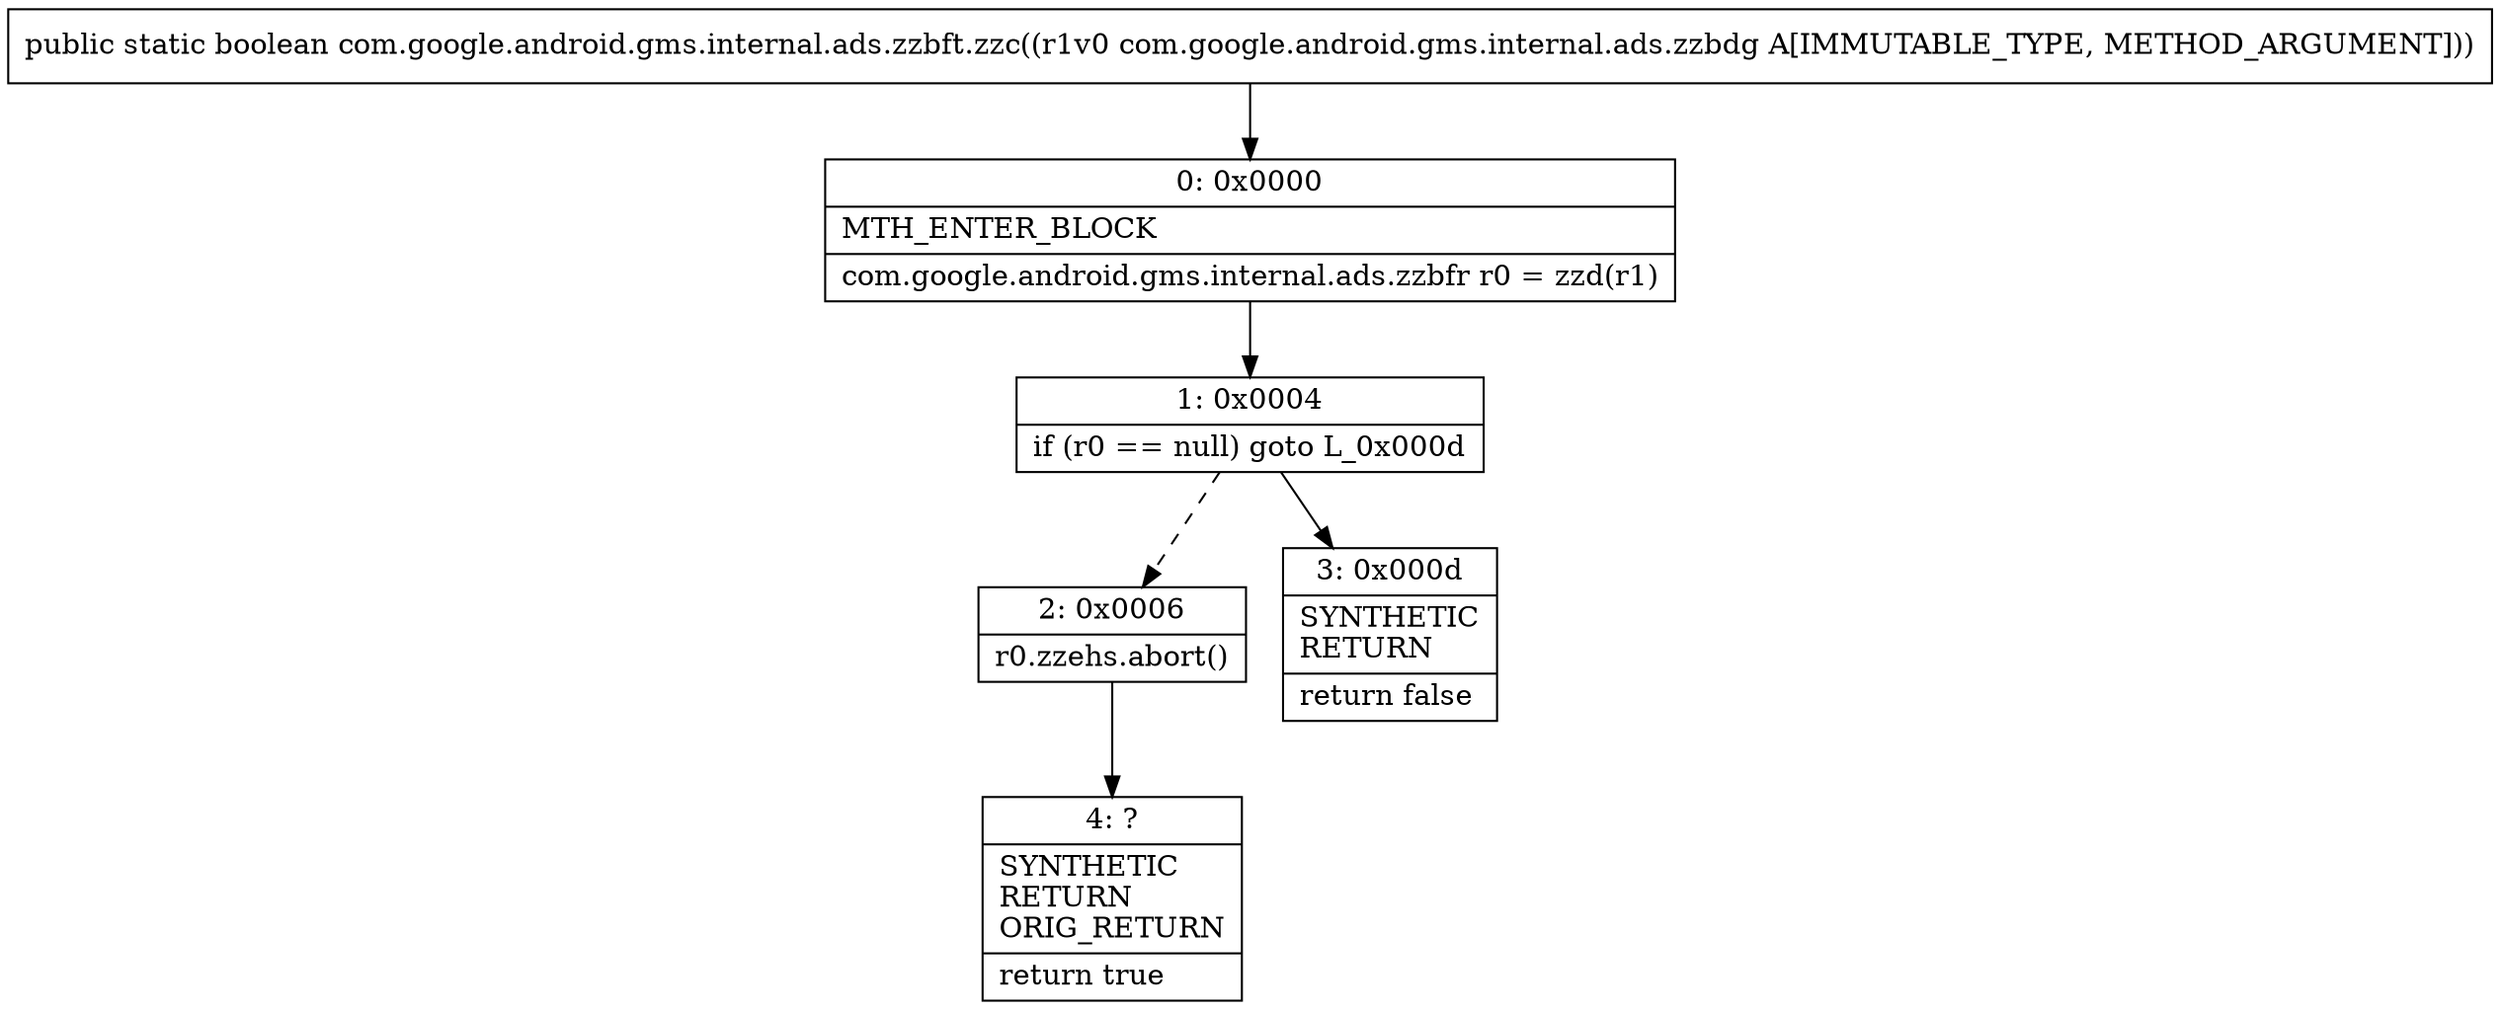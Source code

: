 digraph "CFG forcom.google.android.gms.internal.ads.zzbft.zzc(Lcom\/google\/android\/gms\/internal\/ads\/zzbdg;)Z" {
Node_0 [shape=record,label="{0\:\ 0x0000|MTH_ENTER_BLOCK\l|com.google.android.gms.internal.ads.zzbfr r0 = zzd(r1)\l}"];
Node_1 [shape=record,label="{1\:\ 0x0004|if (r0 == null) goto L_0x000d\l}"];
Node_2 [shape=record,label="{2\:\ 0x0006|r0.zzehs.abort()\l}"];
Node_3 [shape=record,label="{3\:\ 0x000d|SYNTHETIC\lRETURN\l|return false\l}"];
Node_4 [shape=record,label="{4\:\ ?|SYNTHETIC\lRETURN\lORIG_RETURN\l|return true\l}"];
MethodNode[shape=record,label="{public static boolean com.google.android.gms.internal.ads.zzbft.zzc((r1v0 com.google.android.gms.internal.ads.zzbdg A[IMMUTABLE_TYPE, METHOD_ARGUMENT])) }"];
MethodNode -> Node_0;
Node_0 -> Node_1;
Node_1 -> Node_2[style=dashed];
Node_1 -> Node_3;
Node_2 -> Node_4;
}

